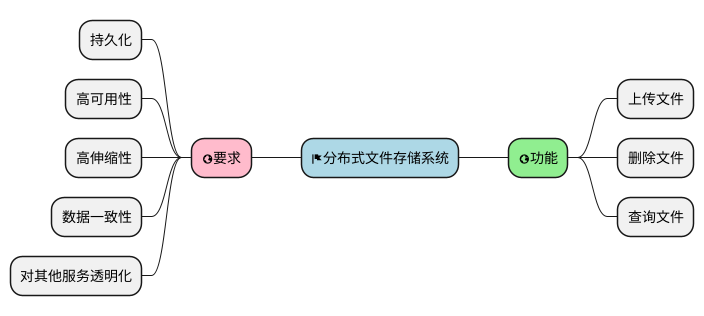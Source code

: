 @startmindmap
'https://plantuml.com/mindmap-diagram

+[#lightblue] <&flag>分布式文件存储系统
++[#lightgreen] <&globe>功能
+++ 上传文件
+++ 删除文件
+++ 查询文件
--[#FFBBCC] <&globe>要求
--- 持久化
--- 高可用性
--- 高伸缩性
--- 数据一致性
--- 对其他服务透明化


@endmindmap

